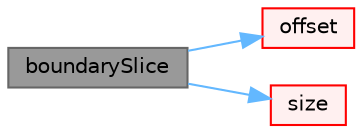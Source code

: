 digraph "boundarySlice"
{
 // LATEX_PDF_SIZE
  bgcolor="transparent";
  edge [fontname=Helvetica,fontsize=10,labelfontname=Helvetica,labelfontsize=10];
  node [fontname=Helvetica,fontsize=10,shape=box,height=0.2,width=0.4];
  rankdir="LR";
  Node1 [id="Node000001",label="boundarySlice",height=0.2,width=0.4,color="gray40", fillcolor="grey60", style="filled", fontcolor="black",tooltip=" "];
  Node1 -> Node2 [id="edge1_Node000001_Node000002",color="steelblue1",style="solid",tooltip=" "];
  Node2 [id="Node000002",label="offset",height=0.2,width=0.4,color="red", fillcolor="#FFF0F0", style="filled",URL="$classFoam_1_1faPatch.html#a2044bf4bf4797da582266f8fbc078774",tooltip=" "];
  Node1 -> Node4 [id="edge2_Node000001_Node000004",color="steelblue1",style="solid",tooltip=" "];
  Node4 [id="Node000004",label="size",height=0.2,width=0.4,color="red", fillcolor="#FFF0F0", style="filled",URL="$classFoam_1_1faPatch.html#a03bc1200aac252c4d3e18657d700b71c",tooltip=" "];
}
